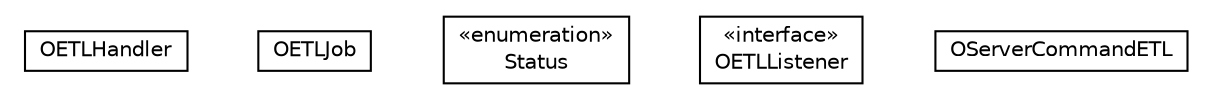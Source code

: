 #!/usr/local/bin/dot
#
# Class diagram 
# Generated by UMLGraph version R5_6-24-gf6e263 (http://www.umlgraph.org/)
#

digraph G {
	edge [fontname="Helvetica",fontsize=10,labelfontname="Helvetica",labelfontsize=10];
	node [fontname="Helvetica",fontsize=10,shape=plaintext];
	nodesep=0.25;
	ranksep=0.5;
	// com.orientechnologies.orient.etl.http.OETLHandler
	c432757 [label=<<table title="com.orientechnologies.orient.etl.http.OETLHandler" border="0" cellborder="1" cellspacing="0" cellpadding="2" port="p" href="./OETLHandler.html">
		<tr><td><table border="0" cellspacing="0" cellpadding="1">
<tr><td align="center" balign="center"> OETLHandler </td></tr>
		</table></td></tr>
		</table>>, URL="./OETLHandler.html", fontname="Helvetica", fontcolor="black", fontsize=10.0];
	// com.orientechnologies.orient.etl.http.OETLJob
	c432758 [label=<<table title="com.orientechnologies.orient.etl.http.OETLJob" border="0" cellborder="1" cellspacing="0" cellpadding="2" port="p" href="./OETLJob.html">
		<tr><td><table border="0" cellspacing="0" cellpadding="1">
<tr><td align="center" balign="center"> OETLJob </td></tr>
		</table></td></tr>
		</table>>, URL="./OETLJob.html", fontname="Helvetica", fontcolor="black", fontsize=10.0];
	// com.orientechnologies.orient.etl.http.OETLJob.Status
	c432759 [label=<<table title="com.orientechnologies.orient.etl.http.OETLJob.Status" border="0" cellborder="1" cellspacing="0" cellpadding="2" port="p" href="./OETLJob.Status.html">
		<tr><td><table border="0" cellspacing="0" cellpadding="1">
<tr><td align="center" balign="center"> &#171;enumeration&#187; </td></tr>
<tr><td align="center" balign="center"> Status </td></tr>
		</table></td></tr>
		</table>>, URL="./OETLJob.Status.html", fontname="Helvetica", fontcolor="black", fontsize=10.0];
	// com.orientechnologies.orient.etl.http.OETLListener
	c432760 [label=<<table title="com.orientechnologies.orient.etl.http.OETLListener" border="0" cellborder="1" cellspacing="0" cellpadding="2" port="p" href="./OETLListener.html">
		<tr><td><table border="0" cellspacing="0" cellpadding="1">
<tr><td align="center" balign="center"> &#171;interface&#187; </td></tr>
<tr><td align="center" balign="center"> OETLListener </td></tr>
		</table></td></tr>
		</table>>, URL="./OETLListener.html", fontname="Helvetica", fontcolor="black", fontsize=10.0];
	// com.orientechnologies.orient.etl.http.OServerCommandETL
	c432761 [label=<<table title="com.orientechnologies.orient.etl.http.OServerCommandETL" border="0" cellborder="1" cellspacing="0" cellpadding="2" port="p" href="./OServerCommandETL.html">
		<tr><td><table border="0" cellspacing="0" cellpadding="1">
<tr><td align="center" balign="center"> OServerCommandETL </td></tr>
		</table></td></tr>
		</table>>, URL="./OServerCommandETL.html", fontname="Helvetica", fontcolor="black", fontsize=10.0];
}


